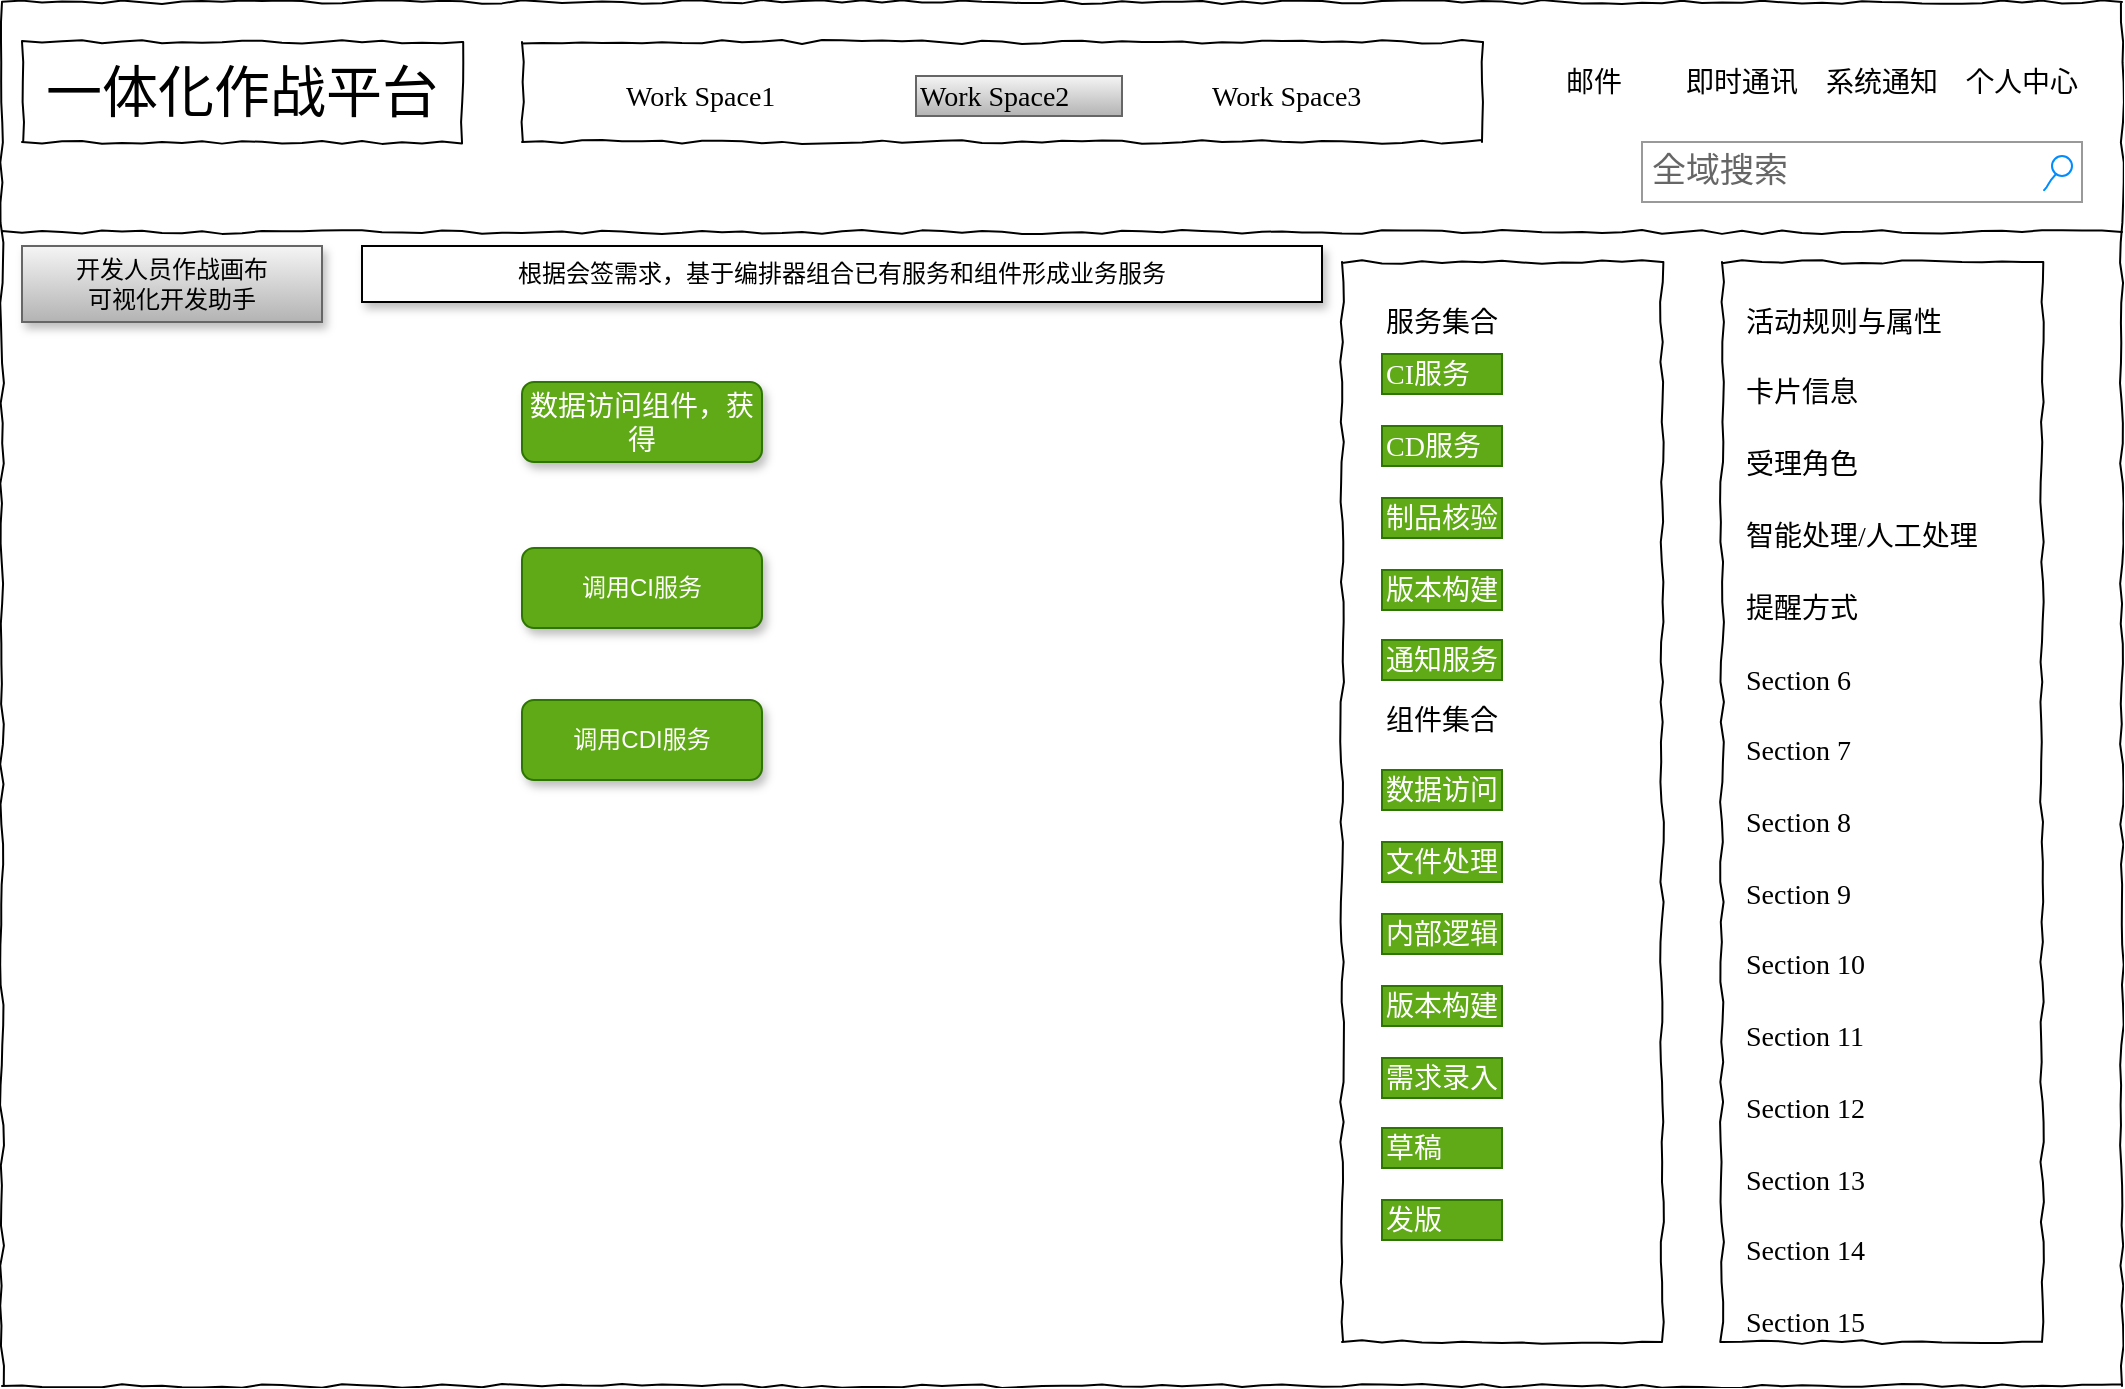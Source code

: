 <mxfile version="13.6.6" type="github">
  <diagram name="Page-1" id="03018318-947c-dd8e-b7a3-06fadd420f32">
    <mxGraphModel dx="1102" dy="614" grid="1" gridSize="10" guides="1" tooltips="1" connect="1" arrows="1" fold="1" page="1" pageScale="1" pageWidth="1100" pageHeight="850" background="#ffffff" math="0" shadow="0">
      <root>
        <mxCell id="0" />
        <mxCell id="1" parent="0" />
        <mxCell id="677b7b8949515195-1" value="" style="whiteSpace=wrap;html=1;rounded=0;shadow=0;labelBackgroundColor=none;strokeColor=#000000;strokeWidth=1;fillColor=none;fontFamily=Verdana;fontSize=12;fontColor=#000000;align=center;comic=1;" parent="1" vertex="1">
          <mxGeometry x="20" y="10" width="1060" height="692" as="geometry" />
        </mxCell>
        <mxCell id="677b7b8949515195-2" value="一体化作战平台" style="whiteSpace=wrap;html=1;rounded=0;shadow=0;labelBackgroundColor=none;strokeWidth=1;fontFamily=Verdana;fontSize=28;align=center;comic=1;" parent="1" vertex="1">
          <mxGeometry x="30" y="30" width="220" height="50" as="geometry" />
        </mxCell>
        <mxCell id="677b7b8949515195-3" value="全域搜索" style="strokeWidth=1;shadow=0;dashed=0;align=center;html=1;shape=mxgraph.mockup.forms.searchBox;strokeColor=#999999;mainText=;strokeColor2=#008cff;fontColor=#666666;fontSize=17;align=left;spacingLeft=3;rounded=0;labelBackgroundColor=none;comic=1;" parent="1" vertex="1">
          <mxGeometry x="840" y="80" width="220" height="30" as="geometry" />
        </mxCell>
        <mxCell id="677b7b8949515195-4" value="邮件" style="text;html=1;points=[];align=left;verticalAlign=top;spacingTop=-4;fontSize=14;fontFamily=Verdana" parent="1" vertex="1">
          <mxGeometry x="800" y="40" width="60" height="20" as="geometry" />
        </mxCell>
        <mxCell id="677b7b8949515195-5" value="即时通讯" style="text;html=1;points=[];align=left;verticalAlign=top;spacingTop=-4;fontSize=14;fontFamily=Verdana" parent="1" vertex="1">
          <mxGeometry x="860" y="40" width="60" height="20" as="geometry" />
        </mxCell>
        <mxCell id="677b7b8949515195-6" value="系统通知" style="text;html=1;points=[];align=left;verticalAlign=top;spacingTop=-4;fontSize=14;fontFamily=Verdana" parent="1" vertex="1">
          <mxGeometry x="930" y="40" width="60" height="20" as="geometry" />
        </mxCell>
        <mxCell id="677b7b8949515195-7" value="个人中心" style="text;html=1;points=[];align=left;verticalAlign=top;spacingTop=-4;fontSize=14;fontFamily=Verdana" parent="1" vertex="1">
          <mxGeometry x="1000" y="40" width="60" height="20" as="geometry" />
        </mxCell>
        <mxCell id="677b7b8949515195-8" value="" style="whiteSpace=wrap;html=1;rounded=0;shadow=0;labelBackgroundColor=none;strokeWidth=1;fillColor=none;fontFamily=Verdana;fontSize=12;align=center;comic=1;" parent="1" vertex="1">
          <mxGeometry x="690" y="140" width="160" height="540" as="geometry" />
        </mxCell>
        <mxCell id="677b7b8949515195-9" value="" style="line;strokeWidth=1;html=1;rounded=0;shadow=0;labelBackgroundColor=none;fillColor=none;fontFamily=Verdana;fontSize=14;fontColor=#000000;align=center;comic=1;" parent="1" vertex="1">
          <mxGeometry x="20" y="110" width="1060" height="30" as="geometry" />
        </mxCell>
        <mxCell id="677b7b8949515195-10" value="" style="whiteSpace=wrap;html=1;rounded=0;shadow=0;labelBackgroundColor=none;strokeWidth=1;fillColor=none;fontFamily=Verdana;fontSize=12;align=center;comic=1;" parent="1" vertex="1">
          <mxGeometry x="280" y="30" width="480" height="50" as="geometry" />
        </mxCell>
        <mxCell id="677b7b8949515195-11" value="Work Space1" style="text;html=1;points=[];align=left;verticalAlign=top;spacingTop=-4;fontSize=14;fontFamily=Verdana;" parent="1" vertex="1">
          <mxGeometry x="330" y="47" width="110" height="20" as="geometry" />
        </mxCell>
        <mxCell id="677b7b8949515195-12" value="Work Space2" style="text;html=1;points=[];align=left;verticalAlign=top;spacingTop=-4;fontSize=14;fontFamily=Verdana;gradientColor=#b3b3b3;fillColor=#f5f5f5;strokeColor=#666666;" parent="1" vertex="1">
          <mxGeometry x="477" y="47" width="103" height="20" as="geometry" />
        </mxCell>
        <mxCell id="677b7b8949515195-13" value="Work Space3" style="text;html=1;points=[];align=left;verticalAlign=top;spacingTop=-4;fontSize=14;fontFamily=Verdana" parent="1" vertex="1">
          <mxGeometry x="623" y="47" width="97" height="20" as="geometry" />
        </mxCell>
        <mxCell id="677b7b8949515195-27" value="组件集合" style="text;html=1;points=[];align=left;verticalAlign=top;spacingTop=-4;fontSize=14;fontFamily=Verdana" parent="1" vertex="1">
          <mxGeometry x="710" y="359" width="90" height="20" as="geometry" />
        </mxCell>
        <mxCell id="677b7b8949515195-29" value="文件处理" style="text;html=1;points=[];align=left;verticalAlign=top;spacingTop=-4;fontSize=14;fontFamily=Verdana;fillColor=#60a917;strokeColor=#2D7600;fontColor=#ffffff;" parent="1" vertex="1">
          <mxGeometry x="710" y="430" width="60" height="20" as="geometry" />
        </mxCell>
        <mxCell id="677b7b8949515195-30" value="内部逻辑" style="text;html=1;points=[];align=left;verticalAlign=top;spacingTop=-4;fontSize=14;fontFamily=Verdana;fillColor=#60a917;strokeColor=#2D7600;fontColor=#ffffff;" parent="1" vertex="1">
          <mxGeometry x="710" y="466" width="60" height="20" as="geometry" />
        </mxCell>
        <mxCell id="677b7b8949515195-31" value="草稿" style="text;html=1;points=[];align=left;verticalAlign=top;spacingTop=-4;fontSize=14;fontFamily=Verdana;fillColor=#60a917;strokeColor=#2D7600;fontColor=#ffffff;" parent="1" vertex="1">
          <mxGeometry x="710" y="573" width="60" height="20" as="geometry" />
        </mxCell>
        <mxCell id="677b7b8949515195-32" value="发版" style="text;html=1;points=[];align=left;verticalAlign=top;spacingTop=-4;fontSize=14;fontFamily=Verdana;fillColor=#60a917;strokeColor=#2D7600;fontColor=#ffffff;" parent="1" vertex="1">
          <mxGeometry x="710" y="609" width="60" height="20" as="geometry" />
        </mxCell>
        <mxCell id="677b7b8949515195-39" value="版本构建" style="text;html=1;points=[];align=left;verticalAlign=top;spacingTop=-4;fontSize=14;fontFamily=Verdana;fillColor=#60a917;strokeColor=#2D7600;fontColor=#ffffff;" parent="1" vertex="1">
          <mxGeometry x="710" y="502" width="60" height="20" as="geometry" />
        </mxCell>
        <mxCell id="677b7b8949515195-40" value="需求录入" style="text;html=1;points=[];align=left;verticalAlign=top;spacingTop=-4;fontSize=14;fontFamily=Verdana;fillColor=#60a917;strokeColor=#2D7600;fontColor=#ffffff;" parent="1" vertex="1">
          <mxGeometry x="710" y="538" width="60" height="20" as="geometry" />
        </mxCell>
        <mxCell id="_-NGtjVIes7nd89tp72T-2" value="会签" style="text;html=1;points=[];align=left;verticalAlign=top;spacingTop=-4;fontSize=14;fontFamily=Verdana;fillColor=#60a917;strokeColor=#2D7600;fontColor=#ffffff;" parent="1" vertex="1">
          <mxGeometry x="710" y="394" width="60" height="20" as="geometry" />
        </mxCell>
        <mxCell id="_-NGtjVIes7nd89tp72T-7" value="开发人员作战画布&lt;br&gt;可视化开发助手" style="rounded=0;whiteSpace=wrap;html=1;shadow=1;gradientColor=#b3b3b3;fillColor=#f5f5f5;strokeColor=#666666;" parent="1" vertex="1">
          <mxGeometry x="30" y="132" width="150" height="38" as="geometry" />
        </mxCell>
        <mxCell id="pIeJm5PnLJ2gaNe_T8Pt-1" value="" style="whiteSpace=wrap;html=1;rounded=0;shadow=0;labelBackgroundColor=none;strokeWidth=1;fillColor=none;fontFamily=Verdana;fontSize=12;align=center;comic=1;" parent="1" vertex="1">
          <mxGeometry x="880" y="140" width="160" height="540" as="geometry" />
        </mxCell>
        <mxCell id="pIeJm5PnLJ2gaNe_T8Pt-2" value="活动规则与属性" style="text;html=1;points=[];align=left;verticalAlign=top;spacingTop=-4;fontSize=14;fontFamily=Verdana" parent="1" vertex="1">
          <mxGeometry x="890" y="160" width="170" height="20" as="geometry" />
        </mxCell>
        <mxCell id="pIeJm5PnLJ2gaNe_T8Pt-3" value="受理角色" style="text;html=1;points=[];align=left;verticalAlign=top;spacingTop=-4;fontSize=14;fontFamily=Verdana" parent="1" vertex="1">
          <mxGeometry x="890" y="231" width="170" height="20" as="geometry" />
        </mxCell>
        <mxCell id="pIeJm5PnLJ2gaNe_T8Pt-4" value="智能处理/人工处理" style="text;html=1;points=[];align=left;verticalAlign=top;spacingTop=-4;fontSize=14;fontFamily=Verdana" parent="1" vertex="1">
          <mxGeometry x="890" y="267" width="140" height="20" as="geometry" />
        </mxCell>
        <mxCell id="pIeJm5PnLJ2gaNe_T8Pt-5" value="Section 7" style="text;html=1;points=[];align=left;verticalAlign=top;spacingTop=-4;fontSize=14;fontFamily=Verdana" parent="1" vertex="1">
          <mxGeometry x="890" y="374" width="170" height="20" as="geometry" />
        </mxCell>
        <mxCell id="pIeJm5PnLJ2gaNe_T8Pt-6" value="Section 8" style="text;html=1;points=[];align=left;verticalAlign=top;spacingTop=-4;fontSize=14;fontFamily=Verdana" parent="1" vertex="1">
          <mxGeometry x="890" y="410" width="170" height="20" as="geometry" />
        </mxCell>
        <mxCell id="pIeJm5PnLJ2gaNe_T8Pt-7" value="Section 9" style="text;html=1;points=[];align=left;verticalAlign=top;spacingTop=-4;fontSize=14;fontFamily=Verdana" parent="1" vertex="1">
          <mxGeometry x="890" y="446" width="170" height="20" as="geometry" />
        </mxCell>
        <mxCell id="pIeJm5PnLJ2gaNe_T8Pt-8" value="Section 10" style="text;html=1;points=[];align=left;verticalAlign=top;spacingTop=-4;fontSize=14;fontFamily=Verdana" parent="1" vertex="1">
          <mxGeometry x="890" y="481" width="170" height="20" as="geometry" />
        </mxCell>
        <mxCell id="pIeJm5PnLJ2gaNe_T8Pt-9" value="Section 11" style="text;html=1;points=[];align=left;verticalAlign=top;spacingTop=-4;fontSize=14;fontFamily=Verdana" parent="1" vertex="1">
          <mxGeometry x="890" y="517" width="170" height="20" as="geometry" />
        </mxCell>
        <mxCell id="pIeJm5PnLJ2gaNe_T8Pt-10" value="Section 12" style="text;html=1;points=[];align=left;verticalAlign=top;spacingTop=-4;fontSize=14;fontFamily=Verdana" parent="1" vertex="1">
          <mxGeometry x="890" y="553" width="170" height="20" as="geometry" />
        </mxCell>
        <mxCell id="pIeJm5PnLJ2gaNe_T8Pt-11" value="Section 13" style="text;html=1;points=[];align=left;verticalAlign=top;spacingTop=-4;fontSize=14;fontFamily=Verdana" parent="1" vertex="1">
          <mxGeometry x="890" y="589" width="170" height="20" as="geometry" />
        </mxCell>
        <mxCell id="pIeJm5PnLJ2gaNe_T8Pt-12" value="Section 14" style="text;html=1;points=[];align=left;verticalAlign=top;spacingTop=-4;fontSize=14;fontFamily=Verdana" parent="1" vertex="1">
          <mxGeometry x="890" y="624" width="170" height="20" as="geometry" />
        </mxCell>
        <mxCell id="pIeJm5PnLJ2gaNe_T8Pt-13" value="提醒方式" style="text;html=1;points=[];align=left;verticalAlign=top;spacingTop=-4;fontSize=14;fontFamily=Verdana" parent="1" vertex="1">
          <mxGeometry x="890" y="303" width="130" height="20" as="geometry" />
        </mxCell>
        <mxCell id="pIeJm5PnLJ2gaNe_T8Pt-14" value="Section 6" style="text;html=1;points=[];align=left;verticalAlign=top;spacingTop=-4;fontSize=14;fontFamily=Verdana" parent="1" vertex="1">
          <mxGeometry x="890" y="339" width="170" height="20" as="geometry" />
        </mxCell>
        <mxCell id="pIeJm5PnLJ2gaNe_T8Pt-15" value="Section 15" style="text;html=1;points=[];align=left;verticalAlign=top;spacingTop=-4;fontSize=14;fontFamily=Verdana" parent="1" vertex="1">
          <mxGeometry x="890" y="660" width="170" height="20" as="geometry" />
        </mxCell>
        <mxCell id="pIeJm5PnLJ2gaNe_T8Pt-16" value="卡片信息" style="text;html=1;points=[];align=left;verticalAlign=top;spacingTop=-4;fontSize=14;fontFamily=Verdana" parent="1" vertex="1">
          <mxGeometry x="890" y="195" width="170" height="20" as="geometry" />
        </mxCell>
        <mxCell id="pIeJm5PnLJ2gaNe_T8Pt-18" value="根据会签需求，基于编排器组合已有服务和组件形成业务服务" style="rounded=0;whiteSpace=wrap;html=1;shadow=1;" parent="1" vertex="1">
          <mxGeometry x="200" y="132" width="480" height="28" as="geometry" />
        </mxCell>
        <mxCell id="xv8ChxIpet4k5FEaEmPz-1" value="服务集合" style="text;html=1;points=[];align=left;verticalAlign=top;spacingTop=-4;fontSize=14;fontFamily=Verdana" vertex="1" parent="1">
          <mxGeometry x="710" y="160" width="90" height="20" as="geometry" />
        </mxCell>
        <mxCell id="xv8ChxIpet4k5FEaEmPz-2" value="数据访问" style="text;html=1;points=[];align=left;verticalAlign=top;spacingTop=-4;fontSize=14;fontFamily=Verdana;fillColor=#60a917;strokeColor=#2D7600;fontColor=#ffffff;" vertex="1" parent="1">
          <mxGeometry x="710" y="394" width="60" height="20" as="geometry" />
        </mxCell>
        <mxCell id="xv8ChxIpet4k5FEaEmPz-7" value="CD服务" style="text;html=1;points=[];align=left;verticalAlign=top;spacingTop=-4;fontSize=14;fontFamily=Verdana;fillColor=#60a917;strokeColor=#2D7600;fontColor=#ffffff;" vertex="1" parent="1">
          <mxGeometry x="710" y="222" width="60" height="20" as="geometry" />
        </mxCell>
        <mxCell id="xv8ChxIpet4k5FEaEmPz-8" value="制品核验" style="text;html=1;points=[];align=left;verticalAlign=top;spacingTop=-4;fontSize=14;fontFamily=Verdana;fillColor=#60a917;strokeColor=#2D7600;fontColor=#ffffff;" vertex="1" parent="1">
          <mxGeometry x="710" y="258" width="60" height="20" as="geometry" />
        </mxCell>
        <mxCell id="xv8ChxIpet4k5FEaEmPz-9" value="版本构建" style="text;html=1;points=[];align=left;verticalAlign=top;spacingTop=-4;fontSize=14;fontFamily=Verdana;fillColor=#60a917;strokeColor=#2D7600;fontColor=#ffffff;" vertex="1" parent="1">
          <mxGeometry x="710" y="294" width="60" height="20" as="geometry" />
        </mxCell>
        <mxCell id="xv8ChxIpet4k5FEaEmPz-10" value="CI服务" style="text;html=1;points=[];align=left;verticalAlign=top;spacingTop=-4;fontSize=14;fontFamily=Verdana;fillColor=#60a917;strokeColor=#2D7600;fontColor=#ffffff;" vertex="1" parent="1">
          <mxGeometry x="710" y="186" width="60" height="20" as="geometry" />
        </mxCell>
        <mxCell id="xv8ChxIpet4k5FEaEmPz-11" value="数据访问组件，获得" style="rounded=1;whiteSpace=wrap;html=1;shadow=1;fontSize=14;fillColor=#60a917;strokeColor=#2D7600;fontColor=#ffffff;" vertex="1" parent="1">
          <mxGeometry x="280" y="200" width="120" height="40" as="geometry" />
        </mxCell>
        <mxCell id="xv8ChxIpet4k5FEaEmPz-12" value="调用CI服务" style="rounded=1;whiteSpace=wrap;html=1;shadow=1;fillColor=#60a917;strokeColor=#2D7600;fontColor=#ffffff;" vertex="1" parent="1">
          <mxGeometry x="280" y="283" width="120" height="40" as="geometry" />
        </mxCell>
        <mxCell id="xv8ChxIpet4k5FEaEmPz-13" value="通知服务" style="text;html=1;points=[];align=left;verticalAlign=top;spacingTop=-4;fontSize=14;fontFamily=Verdana;fillColor=#60a917;strokeColor=#2D7600;fontColor=#ffffff;" vertex="1" parent="1">
          <mxGeometry x="710" y="329" width="60" height="20" as="geometry" />
        </mxCell>
        <mxCell id="xv8ChxIpet4k5FEaEmPz-14" value="调用CDI服务" style="rounded=1;whiteSpace=wrap;html=1;shadow=1;fillColor=#60a917;strokeColor=#2D7600;fontColor=#ffffff;" vertex="1" parent="1">
          <mxGeometry x="280" y="359" width="120" height="40" as="geometry" />
        </mxCell>
        <mxCell id="xv8ChxIpet4k5FEaEmPz-15" value="文件处理" style="text;html=1;points=[];align=left;verticalAlign=top;spacingTop=-4;fontSize=14;fontFamily=Verdana;fillColor=#60a917;strokeColor=#2D7600;fontColor=#ffffff;" vertex="1" parent="1">
          <mxGeometry x="710" y="430" width="60" height="20" as="geometry" />
        </mxCell>
        <mxCell id="xv8ChxIpet4k5FEaEmPz-16" value="内部逻辑" style="text;html=1;points=[];align=left;verticalAlign=top;spacingTop=-4;fontSize=14;fontFamily=Verdana;fillColor=#60a917;strokeColor=#2D7600;fontColor=#ffffff;" vertex="1" parent="1">
          <mxGeometry x="710" y="466" width="60" height="20" as="geometry" />
        </mxCell>
        <mxCell id="xv8ChxIpet4k5FEaEmPz-17" value="草稿" style="text;html=1;points=[];align=left;verticalAlign=top;spacingTop=-4;fontSize=14;fontFamily=Verdana;fillColor=#60a917;strokeColor=#2D7600;fontColor=#ffffff;" vertex="1" parent="1">
          <mxGeometry x="710" y="573" width="60" height="20" as="geometry" />
        </mxCell>
        <mxCell id="xv8ChxIpet4k5FEaEmPz-18" value="发版" style="text;html=1;points=[];align=left;verticalAlign=top;spacingTop=-4;fontSize=14;fontFamily=Verdana;fillColor=#60a917;strokeColor=#2D7600;fontColor=#ffffff;" vertex="1" parent="1">
          <mxGeometry x="710" y="609" width="60" height="20" as="geometry" />
        </mxCell>
        <mxCell id="xv8ChxIpet4k5FEaEmPz-19" value="版本构建" style="text;html=1;points=[];align=left;verticalAlign=top;spacingTop=-4;fontSize=14;fontFamily=Verdana;fillColor=#60a917;strokeColor=#2D7600;fontColor=#ffffff;" vertex="1" parent="1">
          <mxGeometry x="710" y="502" width="60" height="20" as="geometry" />
        </mxCell>
        <mxCell id="xv8ChxIpet4k5FEaEmPz-20" value="需求录入" style="text;html=1;points=[];align=left;verticalAlign=top;spacingTop=-4;fontSize=14;fontFamily=Verdana;fillColor=#60a917;strokeColor=#2D7600;fontColor=#ffffff;" vertex="1" parent="1">
          <mxGeometry x="710" y="538" width="60" height="20" as="geometry" />
        </mxCell>
        <mxCell id="xv8ChxIpet4k5FEaEmPz-21" value="会签" style="text;html=1;points=[];align=left;verticalAlign=top;spacingTop=-4;fontSize=14;fontFamily=Verdana;fillColor=#60a917;strokeColor=#2D7600;fontColor=#ffffff;" vertex="1" parent="1">
          <mxGeometry x="710" y="394" width="60" height="20" as="geometry" />
        </mxCell>
        <mxCell id="xv8ChxIpet4k5FEaEmPz-22" value="数据访问" style="text;html=1;points=[];align=left;verticalAlign=top;spacingTop=-4;fontSize=14;fontFamily=Verdana;fillColor=#60a917;strokeColor=#2D7600;fontColor=#ffffff;" vertex="1" parent="1">
          <mxGeometry x="710" y="394" width="60" height="20" as="geometry" />
        </mxCell>
      </root>
    </mxGraphModel>
  </diagram>
</mxfile>
